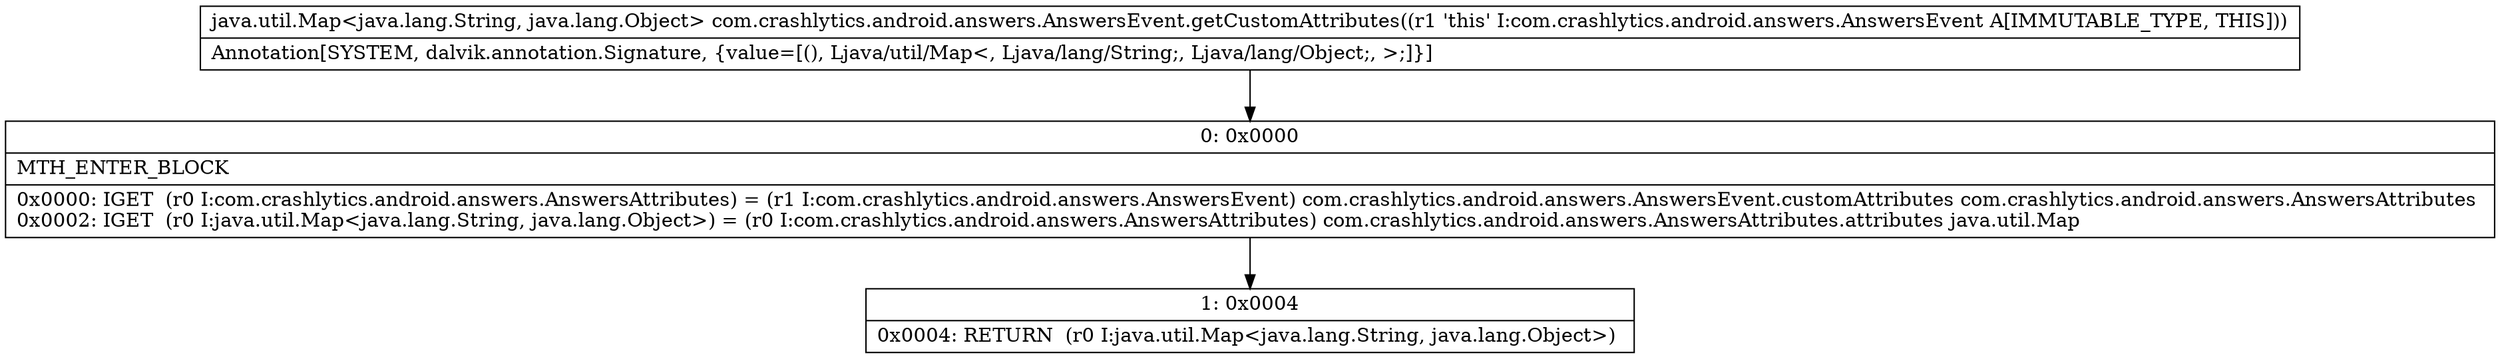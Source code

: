 digraph "CFG forcom.crashlytics.android.answers.AnswersEvent.getCustomAttributes()Ljava\/util\/Map;" {
Node_0 [shape=record,label="{0\:\ 0x0000|MTH_ENTER_BLOCK\l|0x0000: IGET  (r0 I:com.crashlytics.android.answers.AnswersAttributes) = (r1 I:com.crashlytics.android.answers.AnswersEvent) com.crashlytics.android.answers.AnswersEvent.customAttributes com.crashlytics.android.answers.AnswersAttributes \l0x0002: IGET  (r0 I:java.util.Map\<java.lang.String, java.lang.Object\>) = (r0 I:com.crashlytics.android.answers.AnswersAttributes) com.crashlytics.android.answers.AnswersAttributes.attributes java.util.Map \l}"];
Node_1 [shape=record,label="{1\:\ 0x0004|0x0004: RETURN  (r0 I:java.util.Map\<java.lang.String, java.lang.Object\>) \l}"];
MethodNode[shape=record,label="{java.util.Map\<java.lang.String, java.lang.Object\> com.crashlytics.android.answers.AnswersEvent.getCustomAttributes((r1 'this' I:com.crashlytics.android.answers.AnswersEvent A[IMMUTABLE_TYPE, THIS]))  | Annotation[SYSTEM, dalvik.annotation.Signature, \{value=[(), Ljava\/util\/Map\<, Ljava\/lang\/String;, Ljava\/lang\/Object;, \>;]\}]\l}"];
MethodNode -> Node_0;
Node_0 -> Node_1;
}

